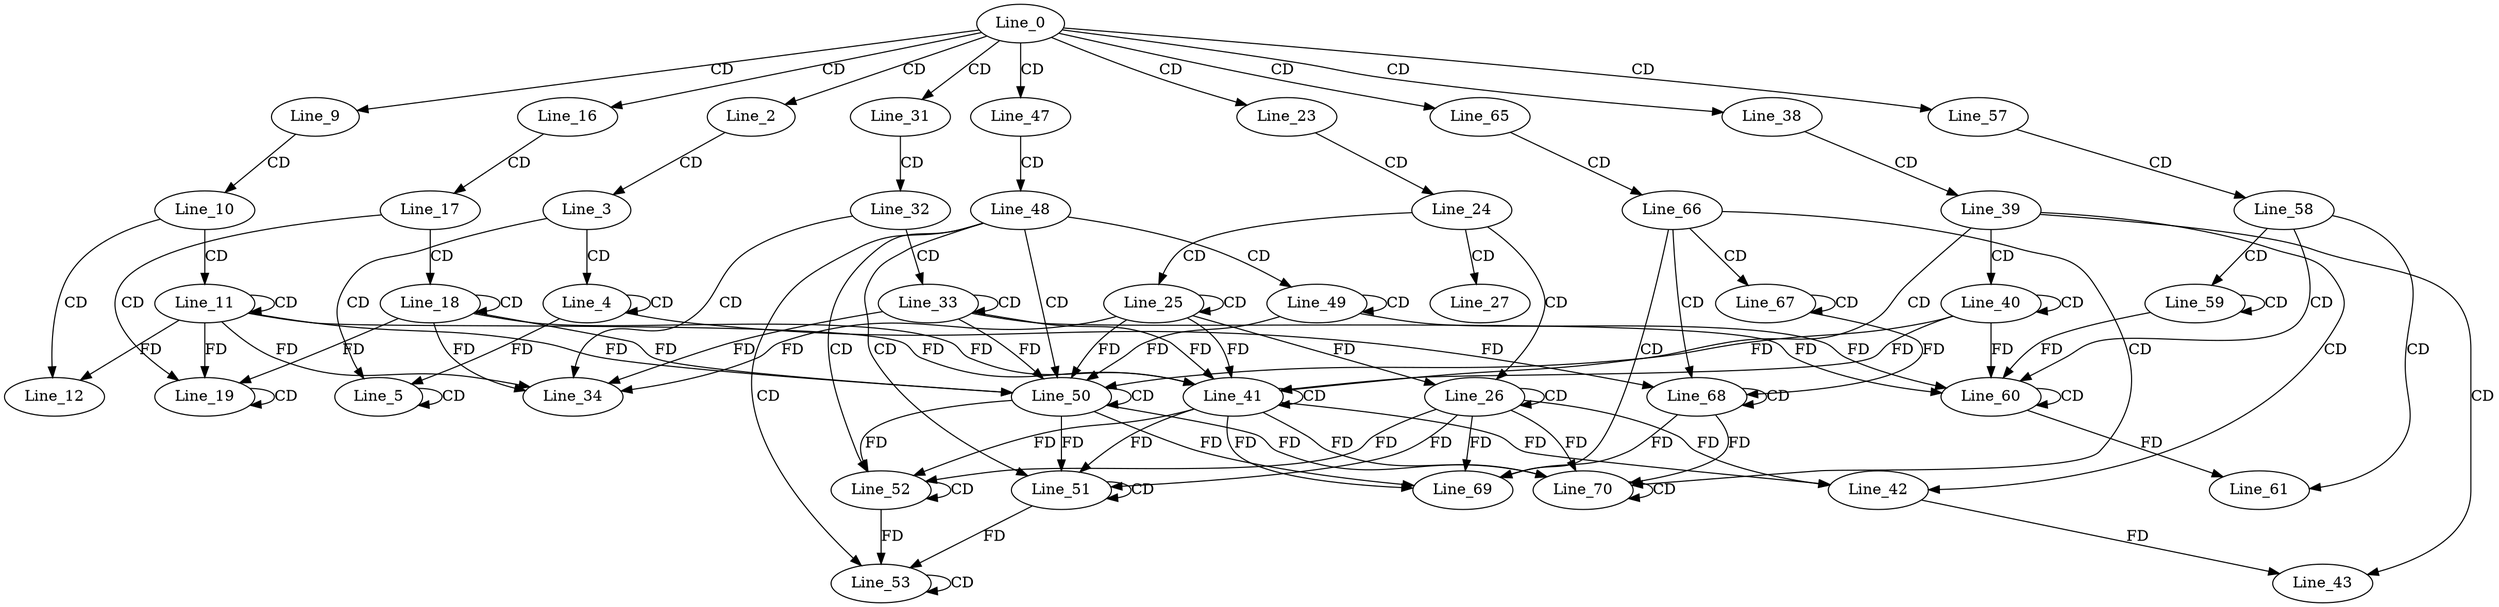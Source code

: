 digraph G {
  Line_0;
  Line_2;
  Line_3;
  Line_4;
  Line_4;
  Line_4;
  Line_5;
  Line_5;
  Line_9;
  Line_10;
  Line_11;
  Line_11;
  Line_11;
  Line_12;
  Line_12;
  Line_12;
  Line_16;
  Line_17;
  Line_18;
  Line_18;
  Line_18;
  Line_19;
  Line_19;
  Line_23;
  Line_24;
  Line_25;
  Line_25;
  Line_25;
  Line_26;
  Line_26;
  Line_27;
  Line_31;
  Line_32;
  Line_33;
  Line_33;
  Line_33;
  Line_34;
  Line_38;
  Line_39;
  Line_40;
  Line_40;
  Line_40;
  Line_41;
  Line_41;
  Line_42;
  Line_42;
  Line_43;
  Line_47;
  Line_48;
  Line_49;
  Line_49;
  Line_49;
  Line_50;
  Line_50;
  Line_51;
  Line_51;
  Line_51;
  Line_52;
  Line_52;
  Line_53;
  Line_53;
  Line_57;
  Line_58;
  Line_59;
  Line_59;
  Line_59;
  Line_60;
  Line_60;
  Line_61;
  Line_65;
  Line_66;
  Line_67;
  Line_67;
  Line_67;
  Line_68;
  Line_68;
  Line_69;
  Line_70;
  Line_70;
  Line_0 -> Line_2 [ label="CD" ];
  Line_2 -> Line_3 [ label="CD" ];
  Line_3 -> Line_4 [ label="CD" ];
  Line_4 -> Line_4 [ label="CD" ];
  Line_3 -> Line_5 [ label="CD" ];
  Line_5 -> Line_5 [ label="CD" ];
  Line_4 -> Line_5 [ label="FD" ];
  Line_0 -> Line_9 [ label="CD" ];
  Line_9 -> Line_10 [ label="CD" ];
  Line_10 -> Line_11 [ label="CD" ];
  Line_11 -> Line_11 [ label="CD" ];
  Line_10 -> Line_12 [ label="CD" ];
  Line_11 -> Line_12 [ label="FD" ];
  Line_0 -> Line_16 [ label="CD" ];
  Line_16 -> Line_17 [ label="CD" ];
  Line_17 -> Line_18 [ label="CD" ];
  Line_18 -> Line_18 [ label="CD" ];
  Line_17 -> Line_19 [ label="CD" ];
  Line_19 -> Line_19 [ label="CD" ];
  Line_18 -> Line_19 [ label="FD" ];
  Line_11 -> Line_19 [ label="FD" ];
  Line_0 -> Line_23 [ label="CD" ];
  Line_23 -> Line_24 [ label="CD" ];
  Line_24 -> Line_25 [ label="CD" ];
  Line_25 -> Line_25 [ label="CD" ];
  Line_24 -> Line_26 [ label="CD" ];
  Line_26 -> Line_26 [ label="CD" ];
  Line_25 -> Line_26 [ label="FD" ];
  Line_24 -> Line_27 [ label="CD" ];
  Line_0 -> Line_31 [ label="CD" ];
  Line_31 -> Line_32 [ label="CD" ];
  Line_32 -> Line_33 [ label="CD" ];
  Line_33 -> Line_33 [ label="CD" ];
  Line_32 -> Line_34 [ label="CD" ];
  Line_33 -> Line_34 [ label="FD" ];
  Line_25 -> Line_34 [ label="FD" ];
  Line_18 -> Line_34 [ label="FD" ];
  Line_11 -> Line_34 [ label="FD" ];
  Line_0 -> Line_38 [ label="CD" ];
  Line_38 -> Line_39 [ label="CD" ];
  Line_39 -> Line_40 [ label="CD" ];
  Line_40 -> Line_40 [ label="CD" ];
  Line_39 -> Line_41 [ label="CD" ];
  Line_41 -> Line_41 [ label="CD" ];
  Line_40 -> Line_41 [ label="FD" ];
  Line_33 -> Line_41 [ label="FD" ];
  Line_25 -> Line_41 [ label="FD" ];
  Line_18 -> Line_41 [ label="FD" ];
  Line_11 -> Line_41 [ label="FD" ];
  Line_39 -> Line_42 [ label="CD" ];
  Line_41 -> Line_42 [ label="FD" ];
  Line_26 -> Line_42 [ label="FD" ];
  Line_39 -> Line_43 [ label="CD" ];
  Line_42 -> Line_43 [ label="FD" ];
  Line_0 -> Line_47 [ label="CD" ];
  Line_47 -> Line_48 [ label="CD" ];
  Line_48 -> Line_49 [ label="CD" ];
  Line_49 -> Line_49 [ label="CD" ];
  Line_48 -> Line_50 [ label="CD" ];
  Line_50 -> Line_50 [ label="CD" ];
  Line_49 -> Line_50 [ label="FD" ];
  Line_40 -> Line_50 [ label="FD" ];
  Line_33 -> Line_50 [ label="FD" ];
  Line_25 -> Line_50 [ label="FD" ];
  Line_18 -> Line_50 [ label="FD" ];
  Line_11 -> Line_50 [ label="FD" ];
  Line_48 -> Line_51 [ label="CD" ];
  Line_51 -> Line_51 [ label="CD" ];
  Line_50 -> Line_51 [ label="FD" ];
  Line_41 -> Line_51 [ label="FD" ];
  Line_26 -> Line_51 [ label="FD" ];
  Line_48 -> Line_52 [ label="CD" ];
  Line_52 -> Line_52 [ label="CD" ];
  Line_50 -> Line_52 [ label="FD" ];
  Line_41 -> Line_52 [ label="FD" ];
  Line_26 -> Line_52 [ label="FD" ];
  Line_48 -> Line_53 [ label="CD" ];
  Line_53 -> Line_53 [ label="CD" ];
  Line_51 -> Line_53 [ label="FD" ];
  Line_52 -> Line_53 [ label="FD" ];
  Line_0 -> Line_57 [ label="CD" ];
  Line_57 -> Line_58 [ label="CD" ];
  Line_58 -> Line_59 [ label="CD" ];
  Line_59 -> Line_59 [ label="CD" ];
  Line_58 -> Line_60 [ label="CD" ];
  Line_60 -> Line_60 [ label="CD" ];
  Line_59 -> Line_60 [ label="FD" ];
  Line_49 -> Line_60 [ label="FD" ];
  Line_40 -> Line_60 [ label="FD" ];
  Line_33 -> Line_60 [ label="FD" ];
  Line_58 -> Line_61 [ label="CD" ];
  Line_60 -> Line_61 [ label="FD" ];
  Line_0 -> Line_65 [ label="CD" ];
  Line_65 -> Line_66 [ label="CD" ];
  Line_66 -> Line_67 [ label="CD" ];
  Line_67 -> Line_67 [ label="CD" ];
  Line_66 -> Line_68 [ label="CD" ];
  Line_68 -> Line_68 [ label="CD" ];
  Line_67 -> Line_68 [ label="FD" ];
  Line_4 -> Line_68 [ label="FD" ];
  Line_66 -> Line_69 [ label="CD" ];
  Line_68 -> Line_69 [ label="FD" ];
  Line_50 -> Line_69 [ label="FD" ];
  Line_41 -> Line_69 [ label="FD" ];
  Line_26 -> Line_69 [ label="FD" ];
  Line_66 -> Line_70 [ label="CD" ];
  Line_70 -> Line_70 [ label="CD" ];
  Line_68 -> Line_70 [ label="FD" ];
  Line_50 -> Line_70 [ label="FD" ];
  Line_41 -> Line_70 [ label="FD" ];
  Line_26 -> Line_70 [ label="FD" ];
}
